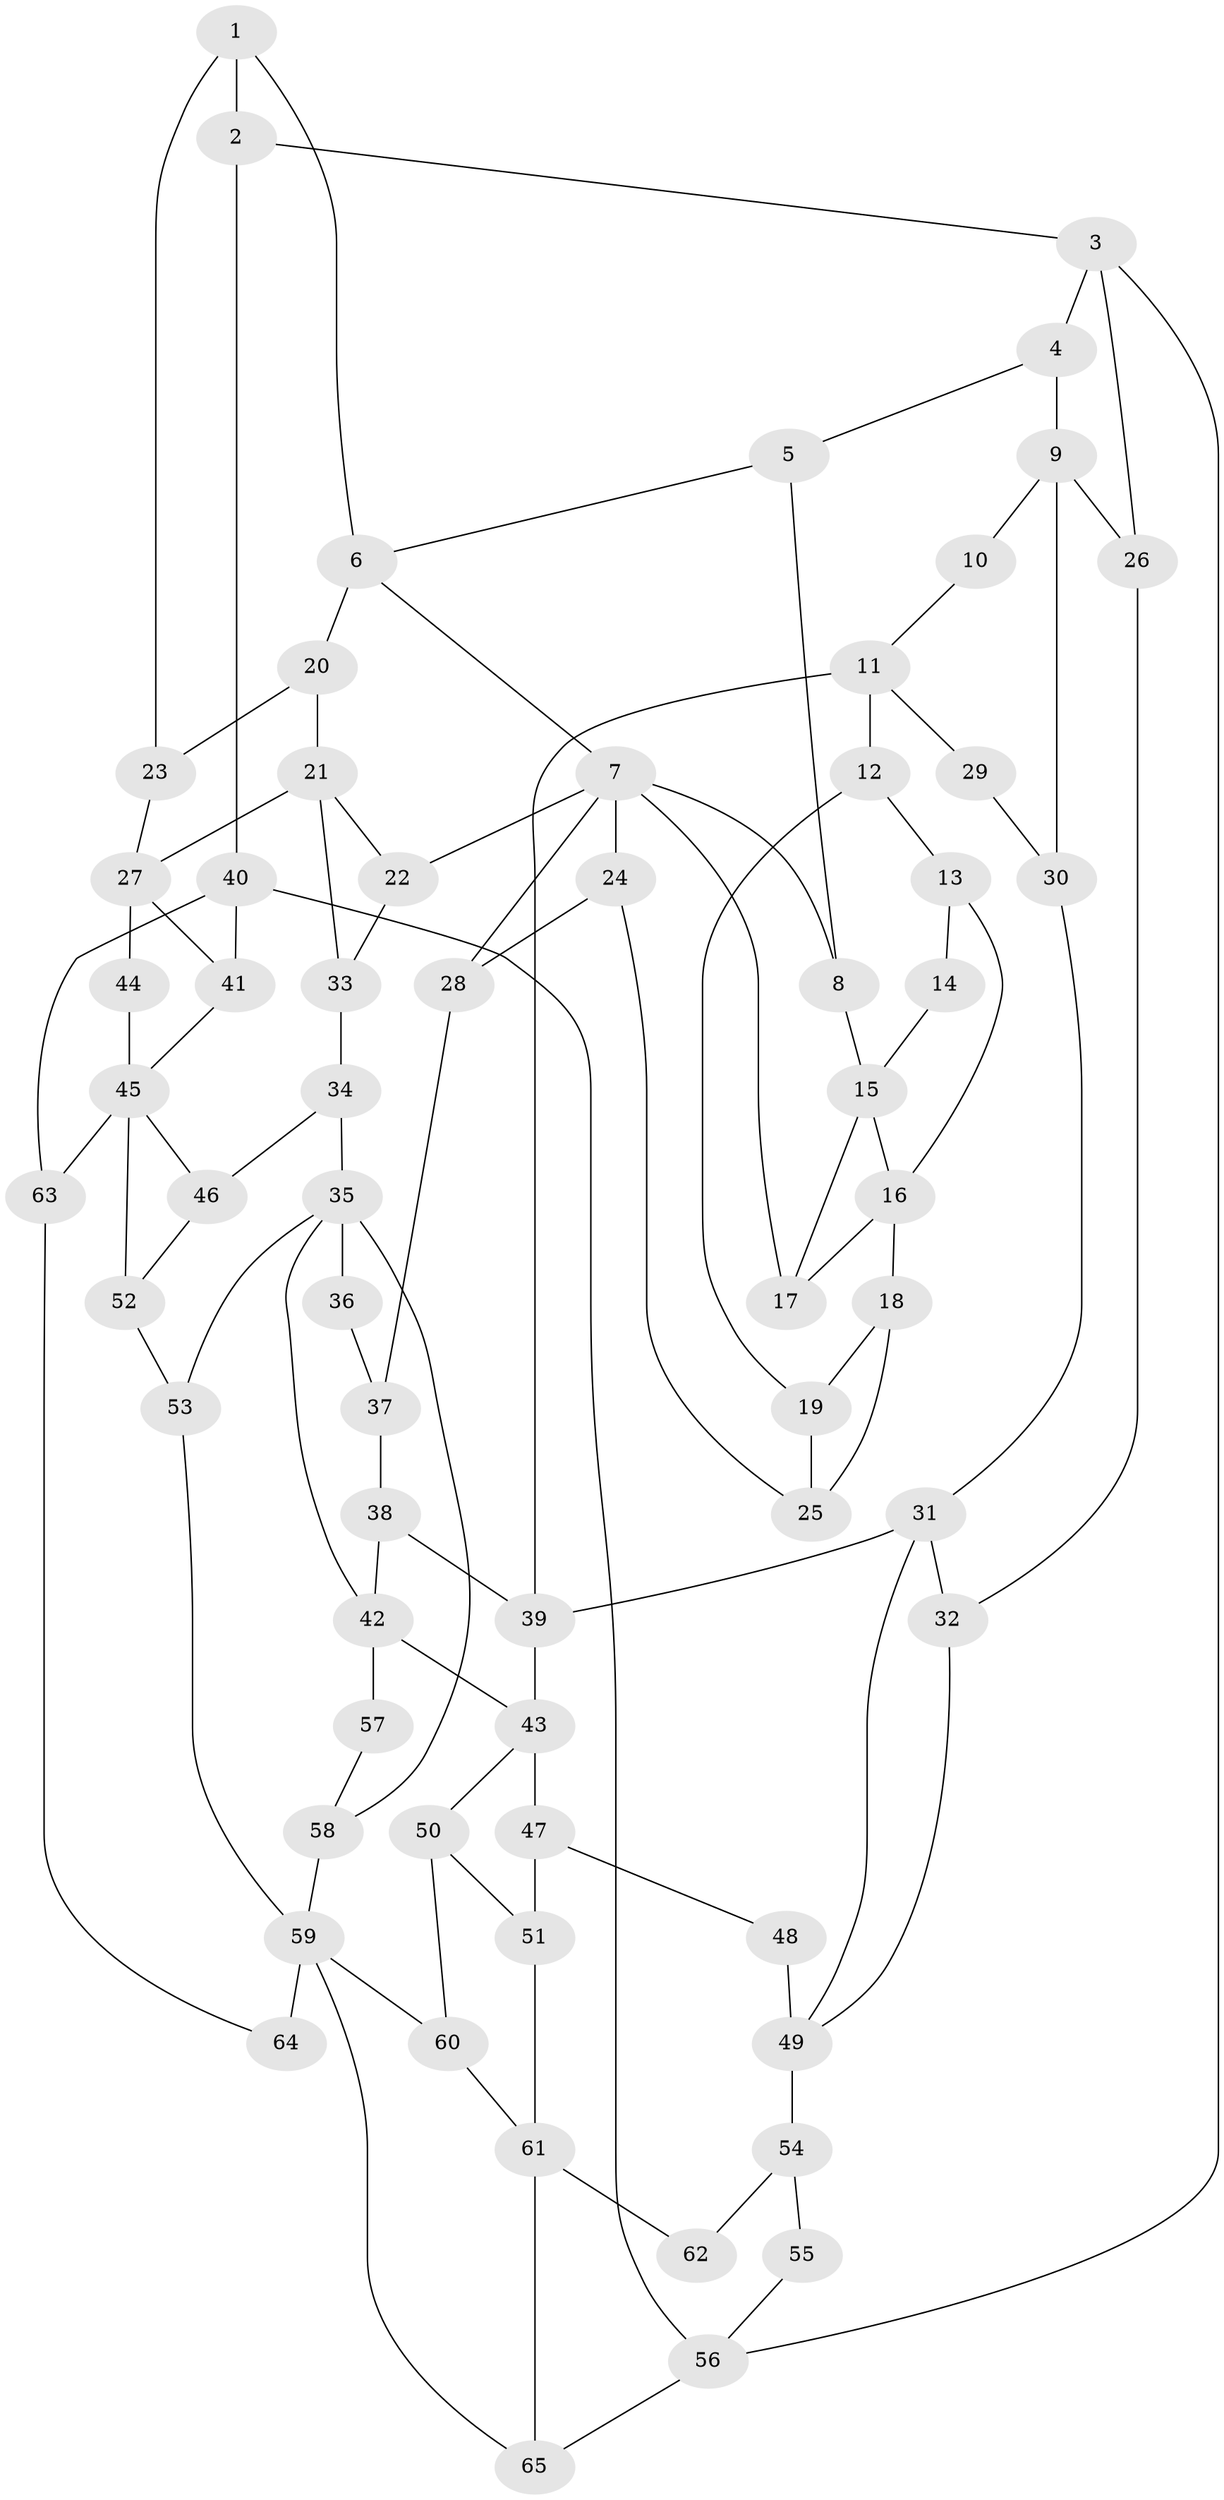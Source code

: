 // original degree distribution, {3: 0.015384615384615385, 6: 0.23076923076923078, 5: 0.5076923076923077, 4: 0.24615384615384617}
// Generated by graph-tools (version 1.1) at 2025/54/03/04/25 22:54:09]
// undirected, 65 vertices, 105 edges
graph export_dot {
  node [color=gray90,style=filled];
  1;
  2;
  3;
  4;
  5;
  6;
  7;
  8;
  9;
  10;
  11;
  12;
  13;
  14;
  15;
  16;
  17;
  18;
  19;
  20;
  21;
  22;
  23;
  24;
  25;
  26;
  27;
  28;
  29;
  30;
  31;
  32;
  33;
  34;
  35;
  36;
  37;
  38;
  39;
  40;
  41;
  42;
  43;
  44;
  45;
  46;
  47;
  48;
  49;
  50;
  51;
  52;
  53;
  54;
  55;
  56;
  57;
  58;
  59;
  60;
  61;
  62;
  63;
  64;
  65;
  1 -- 2 [weight=2.0];
  1 -- 6 [weight=1.0];
  1 -- 23 [weight=2.0];
  2 -- 3 [weight=1.0];
  2 -- 40 [weight=1.0];
  3 -- 4 [weight=1.0];
  3 -- 26 [weight=1.0];
  3 -- 56 [weight=1.0];
  4 -- 5 [weight=1.0];
  4 -- 9 [weight=1.0];
  5 -- 6 [weight=1.0];
  5 -- 8 [weight=1.0];
  6 -- 7 [weight=1.0];
  6 -- 20 [weight=1.0];
  7 -- 8 [weight=1.0];
  7 -- 17 [weight=1.0];
  7 -- 22 [weight=1.0];
  7 -- 24 [weight=1.0];
  7 -- 28 [weight=1.0];
  8 -- 15 [weight=2.0];
  9 -- 10 [weight=2.0];
  9 -- 26 [weight=1.0];
  9 -- 30 [weight=2.0];
  10 -- 11 [weight=1.0];
  11 -- 12 [weight=2.0];
  11 -- 29 [weight=1.0];
  11 -- 39 [weight=2.0];
  12 -- 13 [weight=1.0];
  12 -- 19 [weight=2.0];
  13 -- 14 [weight=1.0];
  13 -- 16 [weight=1.0];
  14 -- 15 [weight=2.0];
  15 -- 16 [weight=1.0];
  15 -- 17 [weight=1.0];
  16 -- 17 [weight=1.0];
  16 -- 18 [weight=2.0];
  18 -- 19 [weight=3.0];
  18 -- 25 [weight=1.0];
  19 -- 25 [weight=1.0];
  20 -- 21 [weight=1.0];
  20 -- 23 [weight=1.0];
  21 -- 22 [weight=1.0];
  21 -- 27 [weight=2.0];
  21 -- 33 [weight=1.0];
  22 -- 33 [weight=1.0];
  23 -- 27 [weight=2.0];
  24 -- 25 [weight=1.0];
  24 -- 28 [weight=1.0];
  26 -- 32 [weight=1.0];
  27 -- 41 [weight=1.0];
  27 -- 44 [weight=1.0];
  28 -- 37 [weight=1.0];
  29 -- 30 [weight=2.0];
  30 -- 31 [weight=1.0];
  31 -- 32 [weight=1.0];
  31 -- 39 [weight=1.0];
  31 -- 49 [weight=1.0];
  32 -- 49 [weight=1.0];
  33 -- 34 [weight=1.0];
  34 -- 35 [weight=1.0];
  34 -- 46 [weight=1.0];
  35 -- 36 [weight=2.0];
  35 -- 42 [weight=1.0];
  35 -- 53 [weight=1.0];
  35 -- 58 [weight=1.0];
  36 -- 37 [weight=1.0];
  37 -- 38 [weight=1.0];
  38 -- 39 [weight=1.0];
  38 -- 42 [weight=1.0];
  39 -- 43 [weight=1.0];
  40 -- 41 [weight=1.0];
  40 -- 56 [weight=1.0];
  40 -- 63 [weight=1.0];
  41 -- 45 [weight=1.0];
  42 -- 43 [weight=2.0];
  42 -- 57 [weight=2.0];
  43 -- 47 [weight=1.0];
  43 -- 50 [weight=1.0];
  44 -- 45 [weight=2.0];
  45 -- 46 [weight=1.0];
  45 -- 52 [weight=1.0];
  45 -- 63 [weight=1.0];
  46 -- 52 [weight=1.0];
  47 -- 48 [weight=1.0];
  47 -- 51 [weight=1.0];
  48 -- 49 [weight=2.0];
  49 -- 54 [weight=2.0];
  50 -- 51 [weight=1.0];
  50 -- 60 [weight=1.0];
  51 -- 61 [weight=1.0];
  52 -- 53 [weight=1.0];
  53 -- 59 [weight=1.0];
  54 -- 55 [weight=2.0];
  54 -- 62 [weight=2.0];
  55 -- 56 [weight=1.0];
  56 -- 65 [weight=1.0];
  57 -- 58 [weight=1.0];
  58 -- 59 [weight=1.0];
  59 -- 60 [weight=1.0];
  59 -- 64 [weight=2.0];
  59 -- 65 [weight=1.0];
  60 -- 61 [weight=1.0];
  61 -- 62 [weight=2.0];
  61 -- 65 [weight=2.0];
  63 -- 64 [weight=1.0];
}
